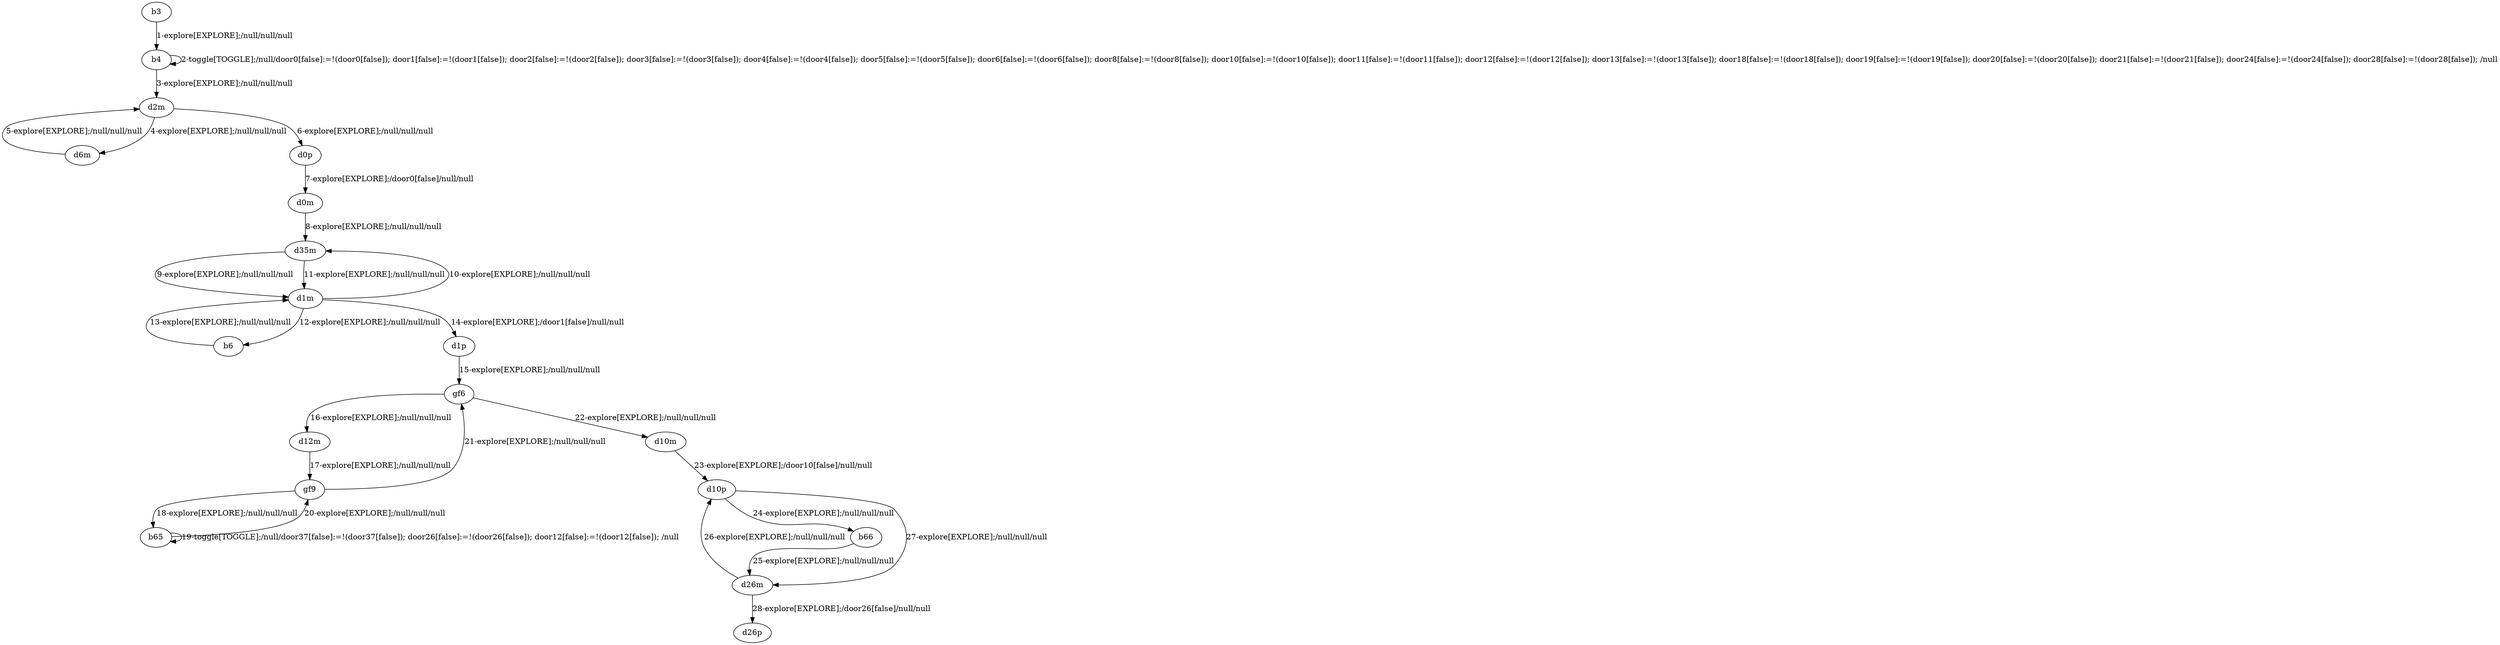# Total number of goals covered by this test: 1
# d26m --> d26p

digraph g {
"b3" -> "b4" [label = "1-explore[EXPLORE];/null/null/null"];
"b4" -> "b4" [label = "2-toggle[TOGGLE];/null/door0[false]:=!(door0[false]); door1[false]:=!(door1[false]); door2[false]:=!(door2[false]); door3[false]:=!(door3[false]); door4[false]:=!(door4[false]); door5[false]:=!(door5[false]); door6[false]:=!(door6[false]); door8[false]:=!(door8[false]); door10[false]:=!(door10[false]); door11[false]:=!(door11[false]); door12[false]:=!(door12[false]); door13[false]:=!(door13[false]); door18[false]:=!(door18[false]); door19[false]:=!(door19[false]); door20[false]:=!(door20[false]); door21[false]:=!(door21[false]); door24[false]:=!(door24[false]); door28[false]:=!(door28[false]); /null"];
"b4" -> "d2m" [label = "3-explore[EXPLORE];/null/null/null"];
"d2m" -> "d6m" [label = "4-explore[EXPLORE];/null/null/null"];
"d6m" -> "d2m" [label = "5-explore[EXPLORE];/null/null/null"];
"d2m" -> "d0p" [label = "6-explore[EXPLORE];/null/null/null"];
"d0p" -> "d0m" [label = "7-explore[EXPLORE];/door0[false]/null/null"];
"d0m" -> "d35m" [label = "8-explore[EXPLORE];/null/null/null"];
"d35m" -> "d1m" [label = "9-explore[EXPLORE];/null/null/null"];
"d1m" -> "d35m" [label = "10-explore[EXPLORE];/null/null/null"];
"d35m" -> "d1m" [label = "11-explore[EXPLORE];/null/null/null"];
"d1m" -> "b6" [label = "12-explore[EXPLORE];/null/null/null"];
"b6" -> "d1m" [label = "13-explore[EXPLORE];/null/null/null"];
"d1m" -> "d1p" [label = "14-explore[EXPLORE];/door1[false]/null/null"];
"d1p" -> "gf6" [label = "15-explore[EXPLORE];/null/null/null"];
"gf6" -> "d12m" [label = "16-explore[EXPLORE];/null/null/null"];
"d12m" -> "gf9" [label = "17-explore[EXPLORE];/null/null/null"];
"gf9" -> "b65" [label = "18-explore[EXPLORE];/null/null/null"];
"b65" -> "b65" [label = "19-toggle[TOGGLE];/null/door37[false]:=!(door37[false]); door26[false]:=!(door26[false]); door12[false]:=!(door12[false]); /null"];
"b65" -> "gf9" [label = "20-explore[EXPLORE];/null/null/null"];
"gf9" -> "gf6" [label = "21-explore[EXPLORE];/null/null/null"];
"gf6" -> "d10m" [label = "22-explore[EXPLORE];/null/null/null"];
"d10m" -> "d10p" [label = "23-explore[EXPLORE];/door10[false]/null/null"];
"d10p" -> "b66" [label = "24-explore[EXPLORE];/null/null/null"];
"b66" -> "d26m" [label = "25-explore[EXPLORE];/null/null/null"];
"d26m" -> "d10p" [label = "26-explore[EXPLORE];/null/null/null"];
"d10p" -> "d26m" [label = "27-explore[EXPLORE];/null/null/null"];
"d26m" -> "d26p" [label = "28-explore[EXPLORE];/door26[false]/null/null"];
}